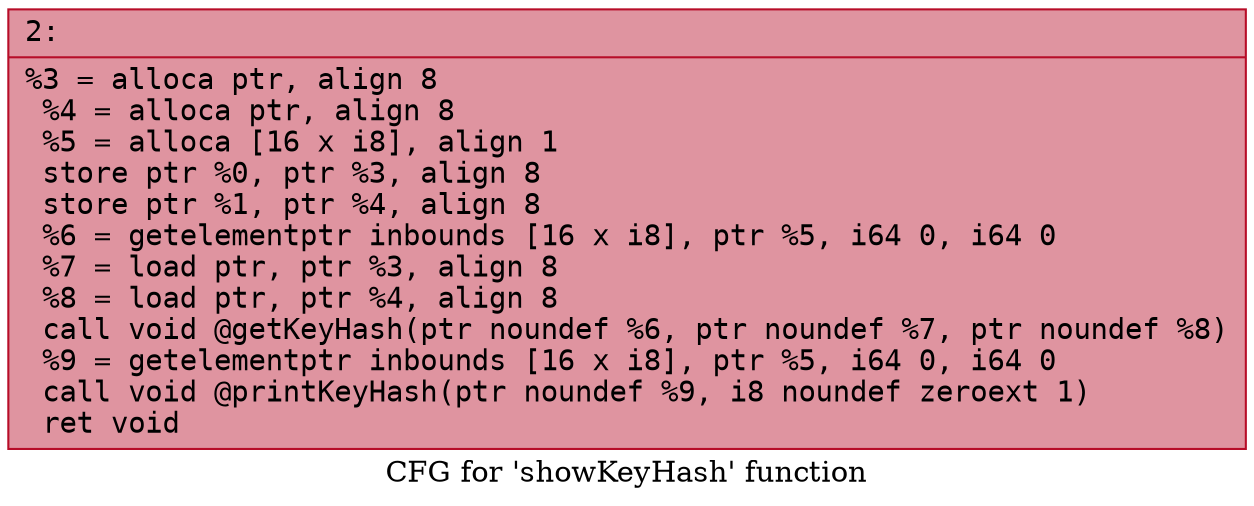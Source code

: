 digraph "CFG for 'showKeyHash' function" {
	label="CFG for 'showKeyHash' function";

	Node0x6000011ee080 [shape=record,color="#b70d28ff", style=filled, fillcolor="#b70d2870" fontname="Courier",label="{2:\l|  %3 = alloca ptr, align 8\l  %4 = alloca ptr, align 8\l  %5 = alloca [16 x i8], align 1\l  store ptr %0, ptr %3, align 8\l  store ptr %1, ptr %4, align 8\l  %6 = getelementptr inbounds [16 x i8], ptr %5, i64 0, i64 0\l  %7 = load ptr, ptr %3, align 8\l  %8 = load ptr, ptr %4, align 8\l  call void @getKeyHash(ptr noundef %6, ptr noundef %7, ptr noundef %8)\l  %9 = getelementptr inbounds [16 x i8], ptr %5, i64 0, i64 0\l  call void @printKeyHash(ptr noundef %9, i8 noundef zeroext 1)\l  ret void\l}"];
}
